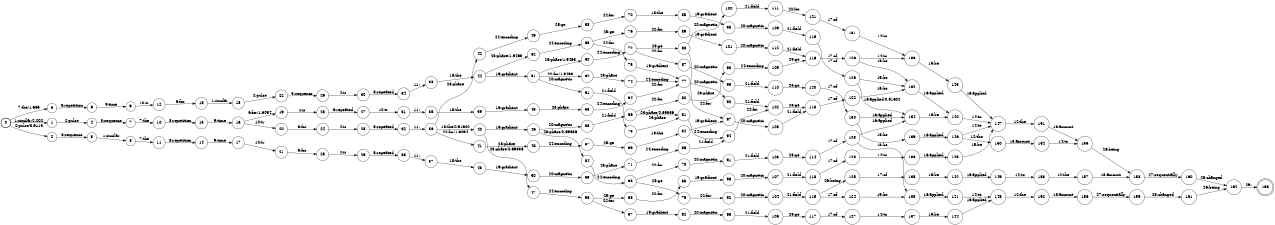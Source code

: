 digraph FST {
rankdir = LR;
size = "8.5,11";
label = "";
center = 1;
orientation = Portrait;
ranksep = "0.4";
nodesep = "0.25";
0 [label = "0", shape = circle, style = bold, fontsize = 14]
	0 -> 1 [label = "1:similar/2.002", fontsize = 14];
	0 -> 2 [label = "2:pulse/3.6113", fontsize = 14];
	0 -> 3 [label = "7:the/1.665", fontsize = 14];
1 [label = "1", shape = circle, style = solid, fontsize = 14]
	1 -> 4 [label = "2:pulse", fontsize = 14];
2 [label = "2", shape = circle, style = solid, fontsize = 14]
	2 -> 5 [label = "3:sequence", fontsize = 14];
3 [label = "3", shape = circle, style = solid, fontsize = 14]
	3 -> 6 [label = "8:repetition", fontsize = 14];
4 [label = "4", shape = circle, style = solid, fontsize = 14]
	4 -> 7 [label = "3:sequence", fontsize = 14];
5 [label = "5", shape = circle, style = solid, fontsize = 14]
	5 -> 8 [label = "1:similar", fontsize = 14];
6 [label = "6", shape = circle, style = solid, fontsize = 14]
	6 -> 9 [label = "9:time", fontsize = 14];
7 [label = "7", shape = circle, style = solid, fontsize = 14]
	7 -> 10 [label = "7:the", fontsize = 14];
8 [label = "8", shape = circle, style = solid, fontsize = 14]
	8 -> 11 [label = "7:the", fontsize = 14];
9 [label = "9", shape = circle, style = solid, fontsize = 14]
	9 -> 12 [label = "10:tr", fontsize = 14];
10 [label = "10", shape = circle, style = solid, fontsize = 14]
	10 -> 13 [label = "8:repetition", fontsize = 14];
11 [label = "11", shape = circle, style = solid, fontsize = 14]
	11 -> 14 [label = "8:repetition", fontsize = 14];
12 [label = "12", shape = circle, style = solid, fontsize = 14]
	12 -> 15 [label = "6:for", fontsize = 14];
13 [label = "13", shape = circle, style = solid, fontsize = 14]
	13 -> 16 [label = "9:time", fontsize = 14];
14 [label = "14", shape = circle, style = solid, fontsize = 14]
	14 -> 17 [label = "9:time", fontsize = 14];
15 [label = "15", shape = circle, style = solid, fontsize = 14]
	15 -> 18 [label = "1:similar", fontsize = 14];
16 [label = "16", shape = circle, style = solid, fontsize = 14]
	16 -> 19 [label = "6:for/1.6094", fontsize = 14];
	16 -> 20 [label = "10:tr", fontsize = 14];
17 [label = "17", shape = circle, style = solid, fontsize = 14]
	17 -> 21 [label = "10:tr", fontsize = 14];
18 [label = "18", shape = circle, style = solid, fontsize = 14]
	18 -> 22 [label = "2:pulse", fontsize = 14];
19 [label = "19", shape = circle, style = solid, fontsize = 14]
	19 -> 23 [label = "4:is", fontsize = 14];
20 [label = "20", shape = circle, style = solid, fontsize = 14]
	20 -> 24 [label = "6:for", fontsize = 14];
21 [label = "21", shape = circle, style = solid, fontsize = 14]
	21 -> 25 [label = "6:for", fontsize = 14];
22 [label = "22", shape = circle, style = solid, fontsize = 14]
	22 -> 26 [label = "3:sequence", fontsize = 14];
23 [label = "23", shape = circle, style = solid, fontsize = 14]
	23 -> 27 [label = "5:repeated", fontsize = 14];
24 [label = "24", shape = circle, style = solid, fontsize = 14]
	24 -> 28 [label = "4:is", fontsize = 14];
25 [label = "25", shape = circle, style = solid, fontsize = 14]
	25 -> 29 [label = "4:is", fontsize = 14];
26 [label = "26", shape = circle, style = solid, fontsize = 14]
	26 -> 30 [label = "4:is", fontsize = 14];
27 [label = "27", shape = circle, style = solid, fontsize = 14]
	27 -> 31 [label = "10:tr", fontsize = 14];
28 [label = "28", shape = circle, style = solid, fontsize = 14]
	28 -> 32 [label = "5:repeated", fontsize = 14];
29 [label = "29", shape = circle, style = solid, fontsize = 14]
	29 -> 33 [label = "5:repeated", fontsize = 14];
30 [label = "30", shape = circle, style = solid, fontsize = 14]
	30 -> 34 [label = "5:repeated", fontsize = 14];
31 [label = "31", shape = circle, style = solid, fontsize = 14]
	31 -> 35 [label = "11:,", fontsize = 14];
32 [label = "32", shape = circle, style = solid, fontsize = 14]
	32 -> 36 [label = "11:,", fontsize = 14];
33 [label = "33", shape = circle, style = solid, fontsize = 14]
	33 -> 37 [label = "11:,", fontsize = 14];
34 [label = "34", shape = circle, style = solid, fontsize = 14]
	34 -> 38 [label = "11:,", fontsize = 14];
35 [label = "35", shape = circle, style = solid, fontsize = 14]
	35 -> 39 [label = "18:the", fontsize = 14];
36 [label = "36", shape = circle, style = solid, fontsize = 14]
	36 -> 41 [label = "22:for/1.6094", fontsize = 14];
	36 -> 40 [label = "18:the/0.91602", fontsize = 14];
	36 -> 42 [label = "23:phase", fontsize = 14];
37 [label = "37", shape = circle, style = solid, fontsize = 14]
	37 -> 43 [label = "18:the", fontsize = 14];
38 [label = "38", shape = circle, style = solid, fontsize = 14]
	38 -> 44 [label = "18:the", fontsize = 14];
39 [label = "39", shape = circle, style = solid, fontsize = 14]
	39 -> 45 [label = "19:gradient", fontsize = 14];
40 [label = "40", shape = circle, style = solid, fontsize = 14]
	40 -> 46 [label = "19:gradient", fontsize = 14];
	40 -> 47 [label = "23:phase/0.69336", fontsize = 14];
41 [label = "41", shape = circle, style = solid, fontsize = 14]
	41 -> 48 [label = "23:phase", fontsize = 14];
42 [label = "42", shape = circle, style = solid, fontsize = 14]
	42 -> 49 [label = "24:encoding", fontsize = 14];
43 [label = "43", shape = circle, style = solid, fontsize = 14]
	43 -> 50 [label = "19:gradient", fontsize = 14];
44 [label = "44", shape = circle, style = solid, fontsize = 14]
	44 -> 51 [label = "19:gradient", fontsize = 14];
	44 -> 52 [label = "23:phase/1.9463", fontsize = 14];
45 [label = "45", shape = circle, style = solid, fontsize = 14]
	45 -> 53 [label = "23:phase", fontsize = 14];
46 [label = "46", shape = circle, style = solid, fontsize = 14]
	46 -> 55 [label = "20:magnetic", fontsize = 14];
	46 -> 54 [label = "23:phase/0.69336", fontsize = 14];
47 [label = "47", shape = circle, style = solid, fontsize = 14]
	47 -> 56 [label = "24:encoding", fontsize = 14];
48 [label = "48", shape = circle, style = solid, fontsize = 14]
	48 -> 57 [label = "24:encoding", fontsize = 14];
49 [label = "49", shape = circle, style = solid, fontsize = 14]
	49 -> 58 [label = "25:ge", fontsize = 14];
50 [label = "50", shape = circle, style = solid, fontsize = 14]
	50 -> 59 [label = "20:magnetic", fontsize = 14];
51 [label = "51", shape = circle, style = solid, fontsize = 14]
	51 -> 62 [label = "22:for/1.9463", fontsize = 14];
	51 -> 61 [label = "20:magnetic", fontsize = 14];
	51 -> 60 [label = "23:phase/1.9463", fontsize = 14];
52 [label = "52", shape = circle, style = solid, fontsize = 14]
	52 -> 63 [label = "24:encoding", fontsize = 14];
53 [label = "53", shape = circle, style = solid, fontsize = 14]
	53 -> 64 [label = "24:encoding", fontsize = 14];
54 [label = "54", shape = circle, style = solid, fontsize = 14]
	54 -> 65 [label = "24:encoding", fontsize = 14];
55 [label = "55", shape = circle, style = solid, fontsize = 14]
	55 -> 66 [label = "21:field", fontsize = 14];
56 [label = "56", shape = circle, style = solid, fontsize = 14]
	56 -> 67 [label = "22:for", fontsize = 14];
	56 -> 68 [label = "25:ge", fontsize = 14];
57 [label = "57", shape = circle, style = solid, fontsize = 14]
	57 -> 69 [label = "25:ge", fontsize = 14];
58 [label = "58", shape = circle, style = solid, fontsize = 14]
	58 -> 70 [label = "22:for", fontsize = 14];
59 [label = "59", shape = circle, style = solid, fontsize = 14]
	59 -> 71 [label = "23:phase", fontsize = 14];
60 [label = "60", shape = circle, style = solid, fontsize = 14]
	60 -> 72 [label = "24:encoding", fontsize = 14];
61 [label = "61", shape = circle, style = solid, fontsize = 14]
	61 -> 73 [label = "21:field", fontsize = 14];
62 [label = "62", shape = circle, style = solid, fontsize = 14]
	62 -> 74 [label = "23:phase", fontsize = 14];
63 [label = "63", shape = circle, style = solid, fontsize = 14]
	63 -> 75 [label = "22:for", fontsize = 14];
	63 -> 76 [label = "25:ge", fontsize = 14];
64 [label = "64", shape = circle, style = solid, fontsize = 14]
	64 -> 77 [label = "22:for", fontsize = 14];
65 [label = "65", shape = circle, style = solid, fontsize = 14]
	65 -> 78 [label = "22:for", fontsize = 14];
	65 -> 79 [label = "25:ge", fontsize = 14];
66 [label = "66", shape = circle, style = solid, fontsize = 14]
	66 -> 80 [label = "22:for", fontsize = 14];
	66 -> 81 [label = "23:phase/0.69336", fontsize = 14];
67 [label = "67", shape = circle, style = solid, fontsize = 14]
	67 -> 82 [label = "19:gradient", fontsize = 14];
68 [label = "68", shape = circle, style = solid, fontsize = 14]
	68 -> 83 [label = "22:for", fontsize = 14];
69 [label = "69", shape = circle, style = solid, fontsize = 14]
	69 -> 84 [label = "18:the", fontsize = 14];
70 [label = "70", shape = circle, style = solid, fontsize = 14]
	70 -> 85 [label = "18:the", fontsize = 14];
71 [label = "71", shape = circle, style = solid, fontsize = 14]
	71 -> 86 [label = "24:encoding", fontsize = 14];
72 [label = "72", shape = circle, style = solid, fontsize = 14]
	72 -> 87 [label = "22:for", fontsize = 14];
	72 -> 88 [label = "25:ge", fontsize = 14];
73 [label = "73", shape = circle, style = solid, fontsize = 14]
	73 -> 81 [label = "23:phase", fontsize = 14];
74 [label = "74", shape = circle, style = solid, fontsize = 14]
	74 -> 77 [label = "24:encoding", fontsize = 14];
75 [label = "75", shape = circle, style = solid, fontsize = 14]
	75 -> 77 [label = "19:gradient", fontsize = 14];
76 [label = "76", shape = circle, style = solid, fontsize = 14]
	76 -> 89 [label = "22:for", fontsize = 14];
77 [label = "77", shape = circle, style = solid, fontsize = 14]
	77 -> 90 [label = "20:magnetic", fontsize = 14];
78 [label = "78", shape = circle, style = solid, fontsize = 14]
	78 -> 91 [label = "20:magnetic", fontsize = 14];
79 [label = "79", shape = circle, style = solid, fontsize = 14]
	79 -> 92 [label = "22:for", fontsize = 14];
80 [label = "80", shape = circle, style = solid, fontsize = 14]
	80 -> 93 [label = "23:phase", fontsize = 14];
81 [label = "81", shape = circle, style = solid, fontsize = 14]
	81 -> 94 [label = "24:encoding", fontsize = 14];
82 [label = "82", shape = circle, style = solid, fontsize = 14]
	82 -> 95 [label = "20:magnetic", fontsize = 14];
83 [label = "83", shape = circle, style = solid, fontsize = 14]
	83 -> 96 [label = "19:gradient", fontsize = 14];
84 [label = "84", shape = circle, style = solid, fontsize = 14]
	84 -> 97 [label = "19:gradient", fontsize = 14];
85 [label = "85", shape = circle, style = solid, fontsize = 14]
	85 -> 98 [label = "19:gradient", fontsize = 14];
86 [label = "86", shape = circle, style = solid, fontsize = 14]
	86 -> 94 [label = "21:field", fontsize = 14];
87 [label = "87", shape = circle, style = solid, fontsize = 14]
	87 -> 99 [label = "20:magnetic", fontsize = 14];
88 [label = "88", shape = circle, style = solid, fontsize = 14]
	88 -> 97 [label = "22:for", fontsize = 14];
	88 -> 100 [label = "20:magnetic", fontsize = 14];
89 [label = "89", shape = circle, style = solid, fontsize = 14]
	89 -> 101 [label = "19:gradient", fontsize = 14];
90 [label = "90", shape = circle, style = solid, fontsize = 14]
	90 -> 102 [label = "21:field", fontsize = 14];
91 [label = "91", shape = circle, style = solid, fontsize = 14]
	91 -> 103 [label = "21:field", fontsize = 14];
92 [label = "92", shape = circle, style = solid, fontsize = 14]
	92 -> 104 [label = "20:magnetic", fontsize = 14];
93 [label = "93", shape = circle, style = solid, fontsize = 14]
	93 -> 105 [label = "24:encoding", fontsize = 14];
94 [label = "94", shape = circle, style = solid, fontsize = 14]
	94 -> 102 [label = "22:for", fontsize = 14];
95 [label = "95", shape = circle, style = solid, fontsize = 14]
	95 -> 106 [label = "21:field", fontsize = 14];
96 [label = "96", shape = circle, style = solid, fontsize = 14]
	96 -> 107 [label = "20:magnetic", fontsize = 14];
97 [label = "97", shape = circle, style = solid, fontsize = 14]
	97 -> 108 [label = "20:magnetic", fontsize = 14];
98 [label = "98", shape = circle, style = solid, fontsize = 14]
	98 -> 109 [label = "20:magnetic", fontsize = 14];
99 [label = "99", shape = circle, style = solid, fontsize = 14]
	99 -> 110 [label = "21:field", fontsize = 14];
100 [label = "100", shape = circle, style = solid, fontsize = 14]
	100 -> 111 [label = "21:field", fontsize = 14];
101 [label = "101", shape = circle, style = solid, fontsize = 14]
	101 -> 112 [label = "20:magnetic", fontsize = 14];
102 [label = "102", shape = circle, style = solid, fontsize = 14]
	102 -> 113 [label = "25:ge", fontsize = 14];
103 [label = "103", shape = circle, style = solid, fontsize = 14]
	103 -> 114 [label = "25:ge", fontsize = 14];
104 [label = "104", shape = circle, style = solid, fontsize = 14]
	104 -> 115 [label = "21:field", fontsize = 14];
105 [label = "105", shape = circle, style = solid, fontsize = 14]
	105 -> 116 [label = "25:ge", fontsize = 14];
106 [label = "106", shape = circle, style = solid, fontsize = 14]
	106 -> 117 [label = "25:ge", fontsize = 14];
107 [label = "107", shape = circle, style = solid, fontsize = 14]
	107 -> 118 [label = "21:field", fontsize = 14];
108 [label = "108", shape = circle, style = solid, fontsize = 14]
	108 -> 113 [label = "21:field", fontsize = 14];
109 [label = "109", shape = circle, style = solid, fontsize = 14]
	109 -> 119 [label = "21:field", fontsize = 14];
110 [label = "110", shape = circle, style = solid, fontsize = 14]
	110 -> 120 [label = "25:ge", fontsize = 14];
111 [label = "111", shape = circle, style = solid, fontsize = 14]
	111 -> 121 [label = "22:for", fontsize = 14];
112 [label = "112", shape = circle, style = solid, fontsize = 14]
	112 -> 116 [label = "21:field", fontsize = 14];
113 [label = "113", shape = circle, style = solid, fontsize = 14]
	113 -> 122 [label = "17:of", fontsize = 14];
114 [label = "114", shape = circle, style = solid, fontsize = 14]
	114 -> 123 [label = "17:of", fontsize = 14];
115 [label = "115", shape = circle, style = solid, fontsize = 14]
	115 -> 124 [label = "17:of", fontsize = 14];
	115 -> 125 [label = "26:being", fontsize = 14];
116 [label = "116", shape = circle, style = solid, fontsize = 14]
	116 -> 126 [label = "17:of", fontsize = 14];
117 [label = "117", shape = circle, style = solid, fontsize = 14]
	117 -> 127 [label = "17:of", fontsize = 14];
118 [label = "118", shape = circle, style = solid, fontsize = 14]
	118 -> 128 [label = "17:of", fontsize = 14];
119 [label = "119", shape = circle, style = solid, fontsize = 14]
	119 -> 129 [label = "17:of", fontsize = 14];
120 [label = "120", shape = circle, style = solid, fontsize = 14]
	120 -> 130 [label = "17:of", fontsize = 14];
121 [label = "121", shape = circle, style = solid, fontsize = 14]
	121 -> 131 [label = "17:of", fontsize = 14];
122 [label = "122", shape = circle, style = solid, fontsize = 14]
	122 -> 132 [label = "15:be", fontsize = 14];
123 [label = "123", shape = circle, style = solid, fontsize = 14]
	123 -> 133 [label = "15:be", fontsize = 14];
	123 -> 134 [label = "16:applied", fontsize = 14];
124 [label = "124", shape = circle, style = solid, fontsize = 14]
	124 -> 133 [label = "15:be", fontsize = 14];
125 [label = "125", shape = circle, style = solid, fontsize = 14]
	125 -> 135 [label = "17:of", fontsize = 14];
126 [label = "126", shape = circle, style = solid, fontsize = 14]
	126 -> 136 [label = "14:to", fontsize = 14];
	126 -> 132 [label = "15:be", fontsize = 14];
127 [label = "127", shape = circle, style = solid, fontsize = 14]
	127 -> 137 [label = "14:to", fontsize = 14];
128 [label = "128", shape = circle, style = solid, fontsize = 14]
	128 -> 138 [label = "14:to", fontsize = 14];
129 [label = "129", shape = circle, style = solid, fontsize = 14]
	129 -> 132 [label = "15:be", fontsize = 14];
	129 -> 134 [label = "16:applied/0.91602", fontsize = 14];
130 [label = "130", shape = circle, style = solid, fontsize = 14]
	130 -> 139 [label = "15:be", fontsize = 14];
	130 -> 134 [label = "16:applied", fontsize = 14];
131 [label = "131", shape = circle, style = solid, fontsize = 14]
	131 -> 136 [label = "14:to", fontsize = 14];
132 [label = "132", shape = circle, style = solid, fontsize = 14]
	132 -> 140 [label = "16:applied", fontsize = 14];
133 [label = "133", shape = circle, style = solid, fontsize = 14]
	133 -> 141 [label = "16:applied", fontsize = 14];
134 [label = "134", shape = circle, style = solid, fontsize = 14]
	134 -> 140 [label = "15:be", fontsize = 14];
135 [label = "135", shape = circle, style = solid, fontsize = 14]
	135 -> 142 [label = "15:be", fontsize = 14];
136 [label = "136", shape = circle, style = solid, fontsize = 14]
	136 -> 143 [label = "15:be", fontsize = 14];
137 [label = "137", shape = circle, style = solid, fontsize = 14]
	137 -> 144 [label = "15:be", fontsize = 14];
138 [label = "138", shape = circle, style = solid, fontsize = 14]
	138 -> 145 [label = "16:applied", fontsize = 14];
139 [label = "139", shape = circle, style = solid, fontsize = 14]
	139 -> 146 [label = "16:applied", fontsize = 14];
140 [label = "140", shape = circle, style = solid, fontsize = 14]
	140 -> 147 [label = "14:to", fontsize = 14];
141 [label = "141", shape = circle, style = solid, fontsize = 14]
	141 -> 148 [label = "14:to", fontsize = 14];
142 [label = "142", shape = circle, style = solid, fontsize = 14]
	142 -> 149 [label = "16:applied", fontsize = 14];
143 [label = "143", shape = circle, style = solid, fontsize = 14]
	143 -> 147 [label = "16:applied", fontsize = 14];
144 [label = "144", shape = circle, style = solid, fontsize = 14]
	144 -> 148 [label = "16:applied", fontsize = 14];
145 [label = "145", shape = circle, style = solid, fontsize = 14]
	145 -> 147 [label = "15:be", fontsize = 14];
146 [label = "146", shape = circle, style = solid, fontsize = 14]
	146 -> 150 [label = "12:the", fontsize = 14];
	146 -> 147 [label = "14:to", fontsize = 14];
147 [label = "147", shape = circle, style = solid, fontsize = 14]
	147 -> 151 [label = "12:the", fontsize = 14];
148 [label = "148", shape = circle, style = solid, fontsize = 14]
	148 -> 152 [label = "12:the", fontsize = 14];
149 [label = "149", shape = circle, style = solid, fontsize = 14]
	149 -> 153 [label = "14:to", fontsize = 14];
150 [label = "150", shape = circle, style = solid, fontsize = 14]
	150 -> 154 [label = "13:amount", fontsize = 14];
151 [label = "151", shape = circle, style = solid, fontsize = 14]
	151 -> 155 [label = "13:amount", fontsize = 14];
152 [label = "152", shape = circle, style = solid, fontsize = 14]
	152 -> 156 [label = "13:amount", fontsize = 14];
153 [label = "153", shape = circle, style = solid, fontsize = 14]
	153 -> 157 [label = "12:the", fontsize = 14];
154 [label = "154", shape = circle, style = solid, fontsize = 14]
	154 -> 155 [label = "14:to", fontsize = 14];
155 [label = "155", shape = circle, style = solid, fontsize = 14]
	155 -> 158 [label = "26:being", fontsize = 14];
156 [label = "156", shape = circle, style = solid, fontsize = 14]
	156 -> 159 [label = "27:sequentially", fontsize = 14];
157 [label = "157", shape = circle, style = solid, fontsize = 14]
	157 -> 158 [label = "13:amount", fontsize = 14];
158 [label = "158", shape = circle, style = solid, fontsize = 14]
	158 -> 160 [label = "27:sequentially", fontsize = 14];
159 [label = "159", shape = circle, style = solid, fontsize = 14]
	159 -> 161 [label = "28:changed", fontsize = 14];
160 [label = "160", shape = circle, style = solid, fontsize = 14]
	160 -> 162 [label = "28:changed", fontsize = 14];
161 [label = "161", shape = circle, style = solid, fontsize = 14]
	161 -> 162 [label = "26:being", fontsize = 14];
162 [label = "162", shape = circle, style = solid, fontsize = 14]
	162 -> 163 [label = "29:.", fontsize = 14];
163 [label = "163", shape = doublecircle, style = solid, fontsize = 14]
}

